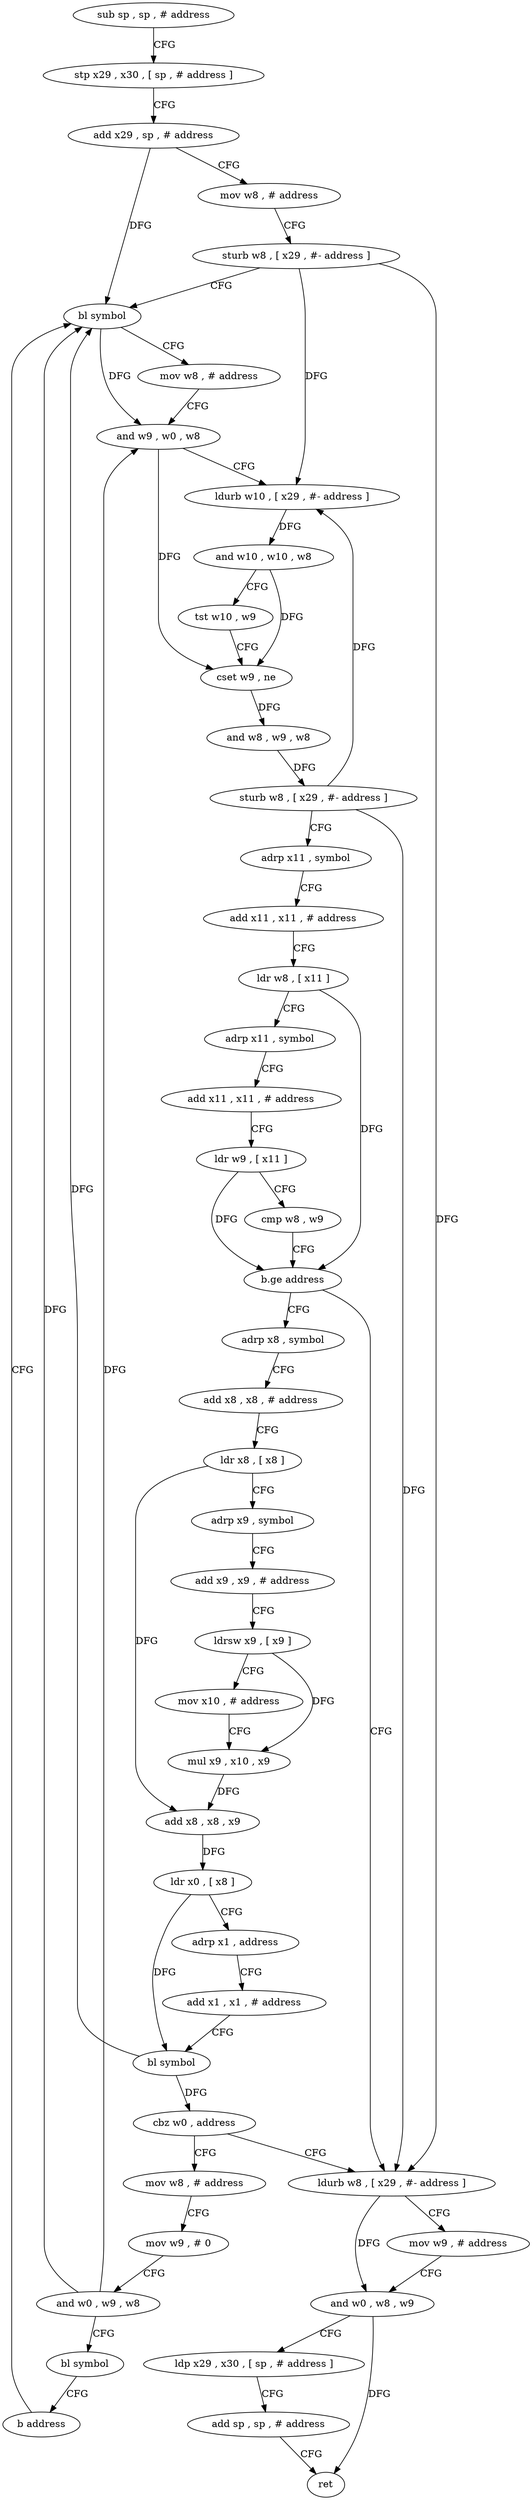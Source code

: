 digraph "func" {
"4210184" [label = "sub sp , sp , # address" ]
"4210188" [label = "stp x29 , x30 , [ sp , # address ]" ]
"4210192" [label = "add x29 , sp , # address" ]
"4210196" [label = "mov w8 , # address" ]
"4210200" [label = "sturb w8 , [ x29 , #- address ]" ]
"4210204" [label = "bl symbol" ]
"4210328" [label = "ldurb w8 , [ x29 , #- address ]" ]
"4210332" [label = "mov w9 , # address" ]
"4210336" [label = "and w0 , w8 , w9" ]
"4210340" [label = "ldp x29 , x30 , [ sp , # address ]" ]
"4210344" [label = "add sp , sp , # address" ]
"4210348" [label = "ret" ]
"4210272" [label = "adrp x8 , symbol" ]
"4210276" [label = "add x8 , x8 , # address" ]
"4210280" [label = "ldr x8 , [ x8 ]" ]
"4210284" [label = "adrp x9 , symbol" ]
"4210288" [label = "add x9 , x9 , # address" ]
"4210292" [label = "ldrsw x9 , [ x9 ]" ]
"4210296" [label = "mov x10 , # address" ]
"4210300" [label = "mul x9 , x10 , x9" ]
"4210304" [label = "add x8 , x8 , x9" ]
"4210308" [label = "ldr x0 , [ x8 ]" ]
"4210312" [label = "adrp x1 , address" ]
"4210316" [label = "add x1 , x1 , # address" ]
"4210320" [label = "bl symbol" ]
"4210324" [label = "cbz w0 , address" ]
"4210352" [label = "mov w8 , # address" ]
"4210356" [label = "mov w9 , # 0" ]
"4210360" [label = "and w0 , w9 , w8" ]
"4210364" [label = "bl symbol" ]
"4210368" [label = "b address" ]
"4210208" [label = "mov w8 , # address" ]
"4210212" [label = "and w9 , w0 , w8" ]
"4210216" [label = "ldurb w10 , [ x29 , #- address ]" ]
"4210220" [label = "and w10 , w10 , w8" ]
"4210224" [label = "tst w10 , w9" ]
"4210228" [label = "cset w9 , ne" ]
"4210232" [label = "and w8 , w9 , w8" ]
"4210236" [label = "sturb w8 , [ x29 , #- address ]" ]
"4210240" [label = "adrp x11 , symbol" ]
"4210244" [label = "add x11 , x11 , # address" ]
"4210248" [label = "ldr w8 , [ x11 ]" ]
"4210252" [label = "adrp x11 , symbol" ]
"4210256" [label = "add x11 , x11 , # address" ]
"4210260" [label = "ldr w9 , [ x11 ]" ]
"4210264" [label = "cmp w8 , w9" ]
"4210268" [label = "b.ge address" ]
"4210184" -> "4210188" [ label = "CFG" ]
"4210188" -> "4210192" [ label = "CFG" ]
"4210192" -> "4210196" [ label = "CFG" ]
"4210192" -> "4210204" [ label = "DFG" ]
"4210196" -> "4210200" [ label = "CFG" ]
"4210200" -> "4210204" [ label = "CFG" ]
"4210200" -> "4210216" [ label = "DFG" ]
"4210200" -> "4210328" [ label = "DFG" ]
"4210204" -> "4210208" [ label = "CFG" ]
"4210204" -> "4210212" [ label = "DFG" ]
"4210328" -> "4210332" [ label = "CFG" ]
"4210328" -> "4210336" [ label = "DFG" ]
"4210332" -> "4210336" [ label = "CFG" ]
"4210336" -> "4210340" [ label = "CFG" ]
"4210336" -> "4210348" [ label = "DFG" ]
"4210340" -> "4210344" [ label = "CFG" ]
"4210344" -> "4210348" [ label = "CFG" ]
"4210272" -> "4210276" [ label = "CFG" ]
"4210276" -> "4210280" [ label = "CFG" ]
"4210280" -> "4210284" [ label = "CFG" ]
"4210280" -> "4210304" [ label = "DFG" ]
"4210284" -> "4210288" [ label = "CFG" ]
"4210288" -> "4210292" [ label = "CFG" ]
"4210292" -> "4210296" [ label = "CFG" ]
"4210292" -> "4210300" [ label = "DFG" ]
"4210296" -> "4210300" [ label = "CFG" ]
"4210300" -> "4210304" [ label = "DFG" ]
"4210304" -> "4210308" [ label = "DFG" ]
"4210308" -> "4210312" [ label = "CFG" ]
"4210308" -> "4210320" [ label = "DFG" ]
"4210312" -> "4210316" [ label = "CFG" ]
"4210316" -> "4210320" [ label = "CFG" ]
"4210320" -> "4210324" [ label = "DFG" ]
"4210320" -> "4210204" [ label = "DFG" ]
"4210324" -> "4210352" [ label = "CFG" ]
"4210324" -> "4210328" [ label = "CFG" ]
"4210352" -> "4210356" [ label = "CFG" ]
"4210356" -> "4210360" [ label = "CFG" ]
"4210360" -> "4210364" [ label = "CFG" ]
"4210360" -> "4210212" [ label = "DFG" ]
"4210360" -> "4210204" [ label = "DFG" ]
"4210364" -> "4210368" [ label = "CFG" ]
"4210368" -> "4210204" [ label = "CFG" ]
"4210208" -> "4210212" [ label = "CFG" ]
"4210212" -> "4210216" [ label = "CFG" ]
"4210212" -> "4210228" [ label = "DFG" ]
"4210216" -> "4210220" [ label = "DFG" ]
"4210220" -> "4210224" [ label = "CFG" ]
"4210220" -> "4210228" [ label = "DFG" ]
"4210224" -> "4210228" [ label = "CFG" ]
"4210228" -> "4210232" [ label = "DFG" ]
"4210232" -> "4210236" [ label = "DFG" ]
"4210236" -> "4210240" [ label = "CFG" ]
"4210236" -> "4210216" [ label = "DFG" ]
"4210236" -> "4210328" [ label = "DFG" ]
"4210240" -> "4210244" [ label = "CFG" ]
"4210244" -> "4210248" [ label = "CFG" ]
"4210248" -> "4210252" [ label = "CFG" ]
"4210248" -> "4210268" [ label = "DFG" ]
"4210252" -> "4210256" [ label = "CFG" ]
"4210256" -> "4210260" [ label = "CFG" ]
"4210260" -> "4210264" [ label = "CFG" ]
"4210260" -> "4210268" [ label = "DFG" ]
"4210264" -> "4210268" [ label = "CFG" ]
"4210268" -> "4210328" [ label = "CFG" ]
"4210268" -> "4210272" [ label = "CFG" ]
}
